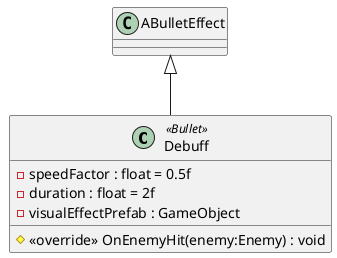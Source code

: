 @startuml
class Debuff <<Bullet>> {
    - speedFactor : float = 0.5f
    - duration : float = 2f
    - visualEffectPrefab : GameObject
    # <<override>> OnEnemyHit(enemy:Enemy) : void
}
ABulletEffect <|-- Debuff
@enduml
